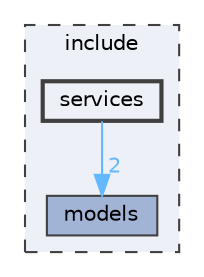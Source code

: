 digraph "include/services"
{
 // INTERACTIVE_SVG=YES
 // LATEX_PDF_SIZE
  bgcolor="transparent";
  edge [fontname=Helvetica,fontsize=10,labelfontname=Helvetica,labelfontsize=10];
  node [fontname=Helvetica,fontsize=10,shape=box,height=0.2,width=0.4];
  compound=true
  subgraph clusterdir_d44c64559bbebec7f509842c48db8b23 {
    graph [ bgcolor="#edf0f7", pencolor="grey25", label="include", fontname=Helvetica,fontsize=10 style="filled,dashed", URL="dir_d44c64559bbebec7f509842c48db8b23.html",tooltip=""]
  dir_828b612f8450ccb3091aade92090c8e3 [label="models", fillcolor="#a2b4d6", color="grey25", style="filled", URL="dir_828b612f8450ccb3091aade92090c8e3.html",tooltip=""];
  dir_8e7f98560e81747745b578423924064a [label="services", fillcolor="#edf0f7", color="grey25", style="filled,bold", URL="dir_8e7f98560e81747745b578423924064a.html",tooltip=""];
  }
  dir_8e7f98560e81747745b578423924064a->dir_828b612f8450ccb3091aade92090c8e3 [headlabel="2", labeldistance=1.5 headhref="dir_000003_000001.html" color="steelblue1" fontcolor="steelblue1"];
}
